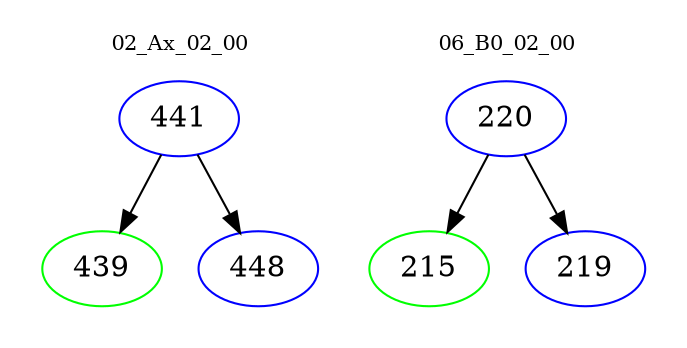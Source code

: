 digraph{
subgraph cluster_0 {
color = white
label = "02_Ax_02_00";
fontsize=10;
T0_441 [label="441", color="blue"]
T0_441 -> T0_439 [color="black"]
T0_439 [label="439", color="green"]
T0_441 -> T0_448 [color="black"]
T0_448 [label="448", color="blue"]
}
subgraph cluster_1 {
color = white
label = "06_B0_02_00";
fontsize=10;
T1_220 [label="220", color="blue"]
T1_220 -> T1_215 [color="black"]
T1_215 [label="215", color="green"]
T1_220 -> T1_219 [color="black"]
T1_219 [label="219", color="blue"]
}
}
